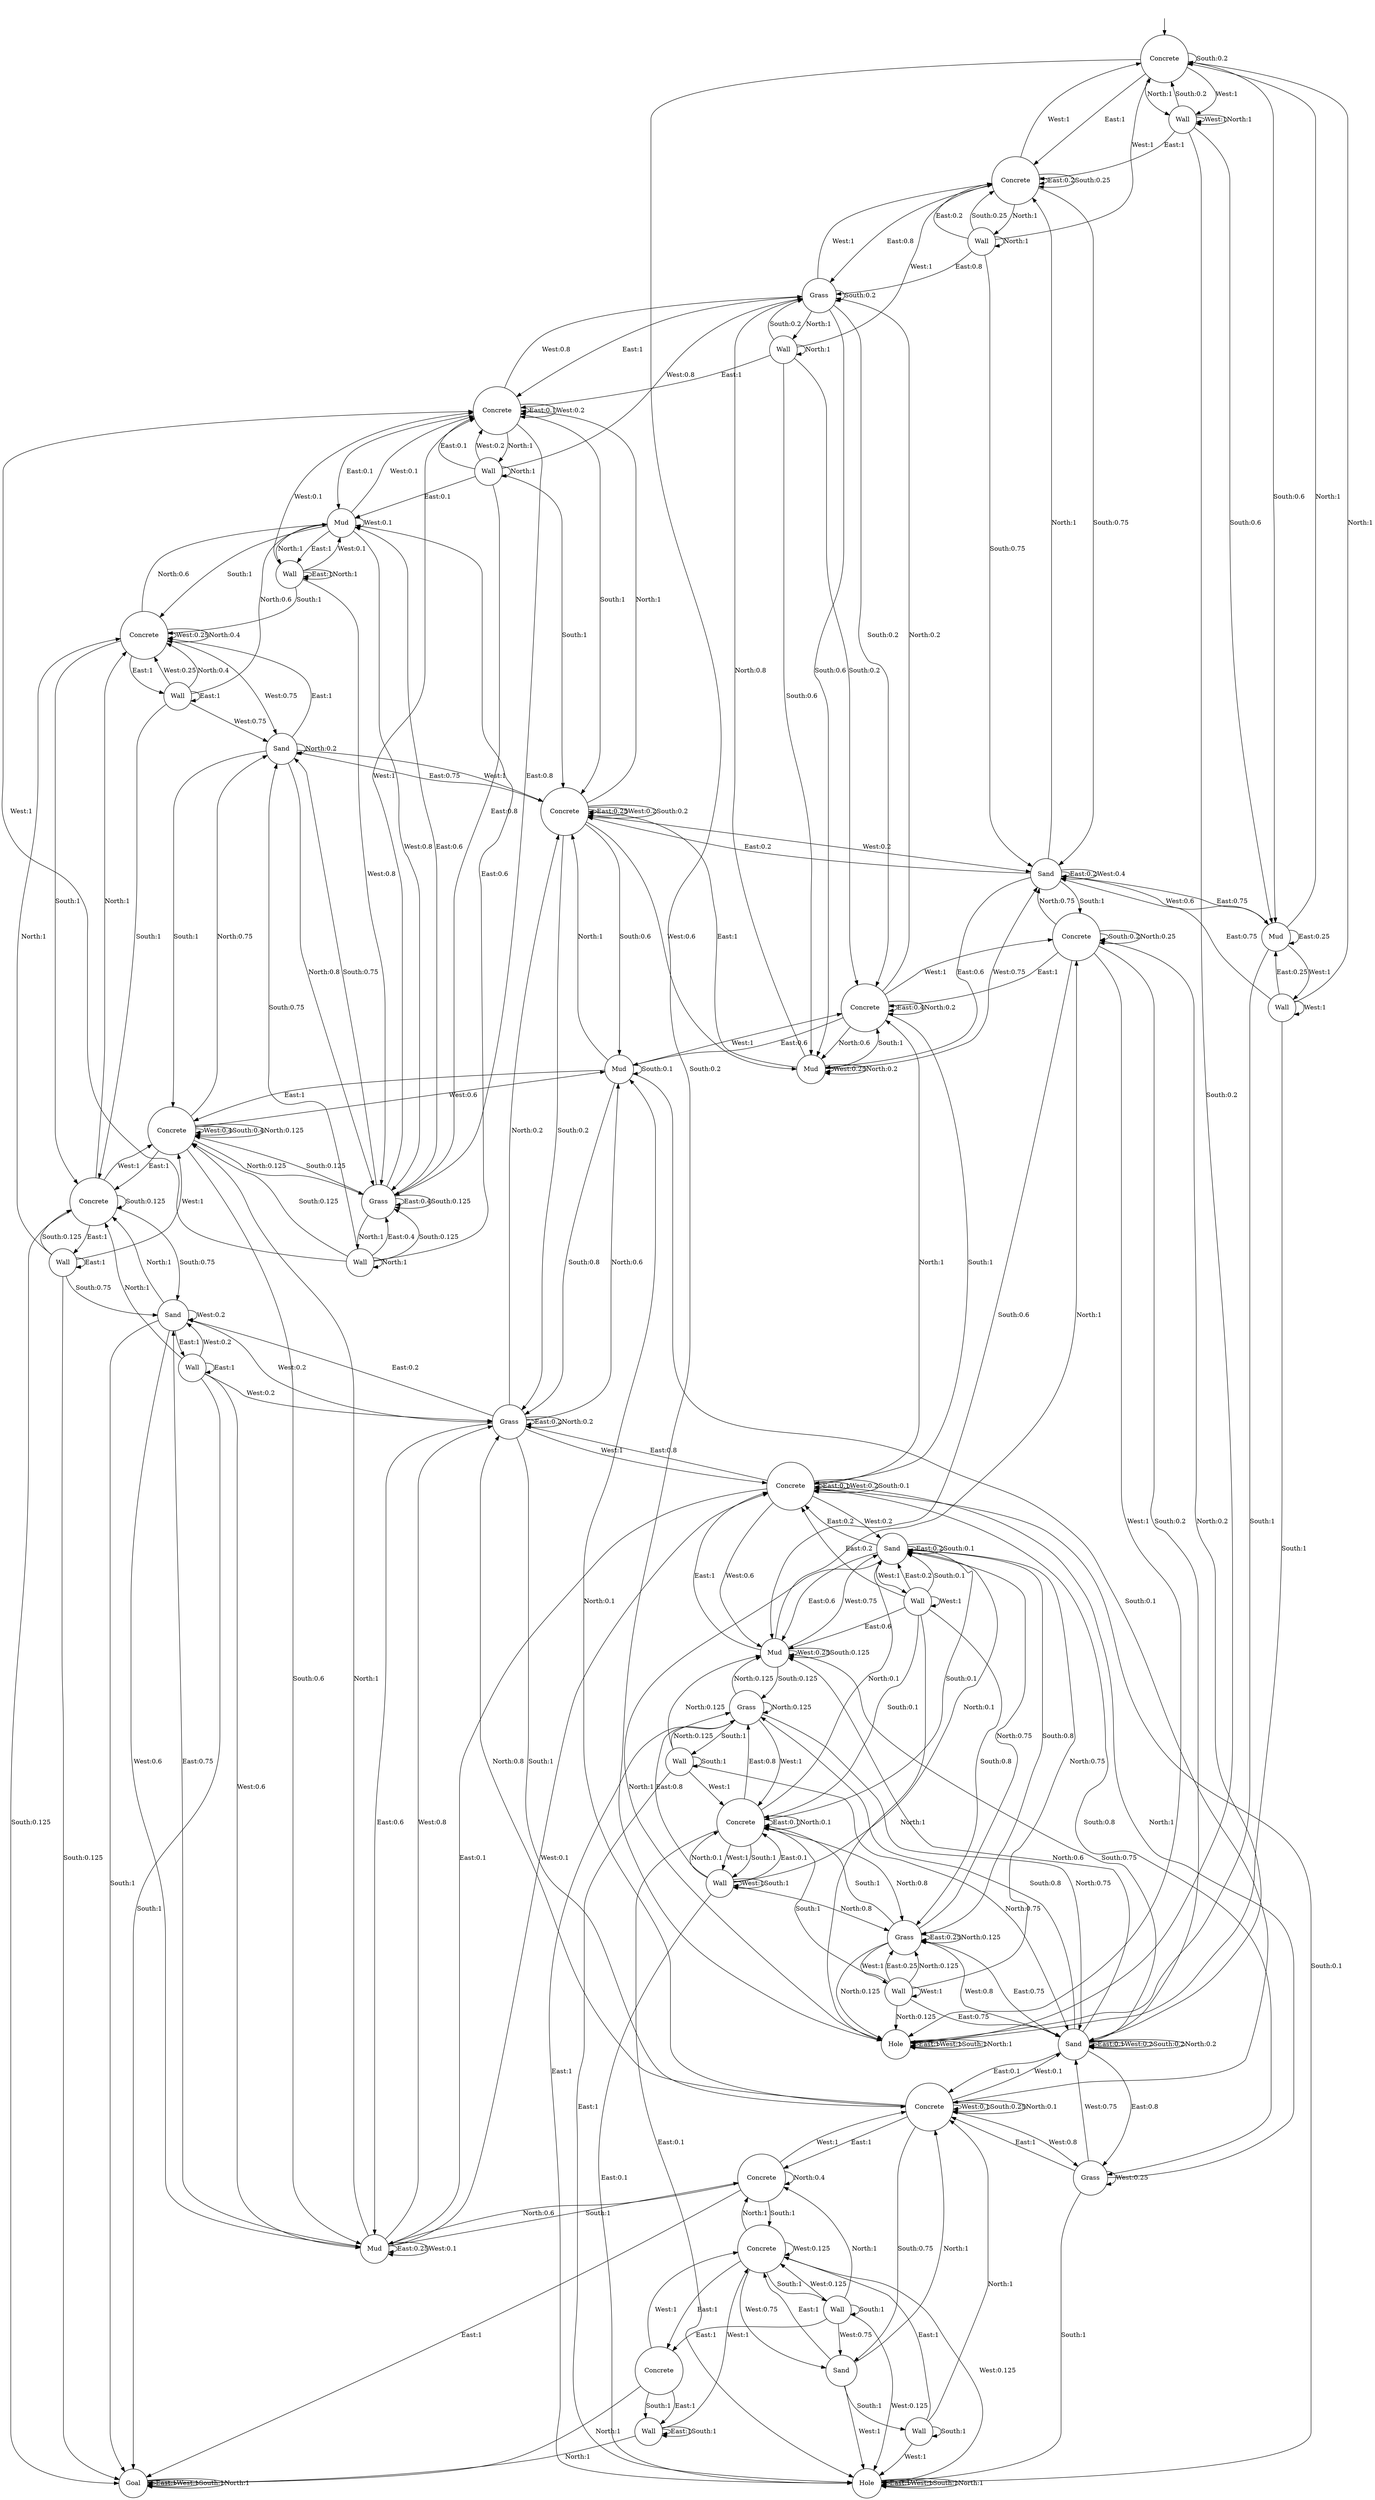 digraph g {
__start0 [label="" shape="none"];
0 [shape="circle" label="Concrete"];
1 [shape="circle" label="Wall"];
2 [shape="circle" label="Wall"];
3 [shape="circle" label="Mud"];
4 [shape="circle" label="Hole"];
5 [shape="circle" label="Wall"];
6 [shape="circle" label="Sand"];
7 [shape="circle" label="Wall"];
8 [shape="circle" label="Grass"];
9 [shape="circle" label="Concrete"];
10 [shape="circle" label="Wall"];
11 [shape="circle" label="Concrete"];
12 [shape="circle" label="Wall"];
13 [shape="circle" label="Sand"];
14 [shape="circle" label="Concrete"];
15 [shape="circle" label="Mud"];
16 [shape="circle" label="Sand"];
17 [shape="circle" label="Wall"];
18 [shape="circle" label="Grass"];
19 [shape="circle" label="Wall"];
20 [shape="circle" label="Grass"];
21 [shape="circle" label="Mud"];
22 [shape="circle" label="Concrete"];
23 [shape="circle" label="Concrete"];
24 [shape="circle" label="Grass"];
25 [shape="circle" label="Hole"];
26 [shape="circle" label="Concrete"];
27 [shape="circle" label="Wall"];
28 [shape="circle" label="Concrete"];
29 [shape="circle" label="Mud"];
30 [shape="circle" label="Grass"];
31 [shape="circle" label="Concrete"];
32 [shape="circle" label="Wall"];
33 [shape="circle" label="Sand"];
34 [shape="circle" label="Wall"];
35 [shape="circle" label="Grass"];
36 [shape="circle" label="Sand"];
37 [shape="circle" label="Concrete"];
38 [shape="circle" label="Mud"];
39 [shape="circle" label="Concrete"];
40 [shape="circle" label="Concrete"];
41 [shape="circle" label="Wall"];
42 [shape="circle" label="Wall"];
43 [shape="circle" label="Mud"];
44 [shape="circle" label="Concrete"];
45 [shape="circle" label="Wall"];
46 [shape="circle" label="Concrete"];
47 [shape="circle" label="Wall"];
48 [shape="circle" label="Wall"];
49 [shape="circle" label="Sand"];
50 [shape="circle" label="Goal"];
51 [shape="circle" label="Concrete"];
52 [shape="circle" label="Wall"];
0 -> 11 [label="East:1"];
0 -> 1 [label="West:1"];
0 -> 0 [label="South:0.2"];
0 -> 3 [label="South:0.6"];
0 -> 4 [label="South:0.2"];
0 -> 1 [label="North:1"];
1 -> 11 [label="East:1"];
1 -> 1 [label="West:1"];
1 -> 0 [label="South:0.2"];
1 -> 3 [label="South:0.6"];
1 -> 4 [label="South:0.2"];
1 -> 1 [label="North:1"];
2 -> 3 [label="East:0.25"];
2 -> 13 [label="East:0.75"];
2 -> 2 [label="West:1"];
2 -> 4 [label="South:1"];
2 -> 0 [label="North:1"];
3 -> 3 [label="East:0.25"];
3 -> 13 [label="East:0.75"];
3 -> 2 [label="West:1"];
3 -> 4 [label="South:1"];
3 -> 0 [label="North:1"];
4 -> 4 [label="East:1"];
4 -> 4 [label="West:1"];
4 -> 4 [label="South:1"];
4 -> 4 [label="North:1"];
5 -> 6 [label="East:0.2"];
5 -> 15 [label="East:0.6"];
5 -> 23 [label="East:0.2"];
5 -> 5 [label="West:1"];
5 -> 6 [label="South:0.1"];
5 -> 8 [label="South:0.8"];
5 -> 9 [label="South:0.1"];
5 -> 4 [label="North:1"];
6 -> 6 [label="East:0.2"];
6 -> 15 [label="East:0.6"];
6 -> 23 [label="East:0.2"];
6 -> 5 [label="West:1"];
6 -> 6 [label="South:0.1"];
6 -> 8 [label="South:0.8"];
6 -> 9 [label="South:0.1"];
6 -> 4 [label="North:1"];
7 -> 8 [label="East:0.25"];
7 -> 16 [label="East:0.75"];
7 -> 7 [label="West:1"];
7 -> 9 [label="South:1"];
7 -> 4 [label="North:0.125"];
7 -> 6 [label="North:0.75"];
7 -> 8 [label="North:0.125"];
8 -> 8 [label="East:0.25"];
8 -> 16 [label="East:0.75"];
8 -> 7 [label="West:1"];
8 -> 9 [label="South:1"];
8 -> 4 [label="North:0.125"];
8 -> 6 [label="North:0.75"];
8 -> 8 [label="North:0.125"];
9 -> 9 [label="East:0.1"];
9 -> 18 [label="East:0.8"];
9 -> 25 [label="East:0.1"];
9 -> 10 [label="West:1"];
9 -> 10 [label="South:1"];
9 -> 6 [label="North:0.1"];
9 -> 8 [label="North:0.8"];
9 -> 9 [label="North:0.1"];
10 -> 9 [label="East:0.1"];
10 -> 18 [label="East:0.8"];
10 -> 25 [label="East:0.1"];
10 -> 10 [label="West:1"];
10 -> 10 [label="South:1"];
10 -> 6 [label="North:0.1"];
10 -> 8 [label="North:0.8"];
10 -> 9 [label="North:0.1"];
11 -> 11 [label="East:0.2"];
11 -> 20 [label="East:0.8"];
11 -> 0 [label="West:1"];
11 -> 11 [label="South:0.25"];
11 -> 13 [label="South:0.75"];
11 -> 12 [label="North:1"];
12 -> 11 [label="East:0.2"];
12 -> 20 [label="East:0.8"];
12 -> 0 [label="West:1"];
12 -> 11 [label="South:0.25"];
12 -> 13 [label="South:0.75"];
12 -> 12 [label="North:1"];
13 -> 13 [label="East:0.2"];
13 -> 21 [label="East:0.6"];
13 -> 28 [label="East:0.2"];
13 -> 3 [label="West:0.6"];
13 -> 13 [label="West:0.4"];
13 -> 14 [label="South:1"];
13 -> 11 [label="North:1"];
14 -> 22 [label="East:1"];
14 -> 4 [label="West:1"];
14 -> 14 [label="South:0.2"];
14 -> 15 [label="South:0.6"];
14 -> 16 [label="South:0.2"];
14 -> 13 [label="North:0.75"];
14 -> 14 [label="North:0.25"];
15 -> 23 [label="East:1"];
15 -> 6 [label="West:0.75"];
15 -> 15 [label="West:0.25"];
15 -> 15 [label="South:0.125"];
15 -> 16 [label="South:0.75"];
15 -> 18 [label="South:0.125"];
15 -> 14 [label="North:1"];
16 -> 16 [label="East:0.1"];
16 -> 24 [label="East:0.8"];
16 -> 31 [label="East:0.1"];
16 -> 8 [label="West:0.8"];
16 -> 16 [label="West:0.2"];
16 -> 16 [label="South:0.2"];
16 -> 18 [label="South:0.8"];
16 -> 14 [label="North:0.2"];
16 -> 15 [label="North:0.6"];
16 -> 16 [label="North:0.2"];
17 -> 25 [label="East:1"];
17 -> 9 [label="West:1"];
17 -> 17 [label="South:1"];
17 -> 15 [label="North:0.125"];
17 -> 16 [label="North:0.75"];
17 -> 18 [label="North:0.125"];
18 -> 25 [label="East:1"];
18 -> 9 [label="West:1"];
18 -> 17 [label="South:1"];
18 -> 15 [label="North:0.125"];
18 -> 16 [label="North:0.75"];
18 -> 18 [label="North:0.125"];
19 -> 26 [label="East:1"];
19 -> 11 [label="West:1"];
19 -> 20 [label="South:0.2"];
19 -> 21 [label="South:0.6"];
19 -> 22 [label="South:0.2"];
19 -> 19 [label="North:1"];
20 -> 26 [label="East:1"];
20 -> 11 [label="West:1"];
20 -> 20 [label="South:0.2"];
20 -> 21 [label="South:0.6"];
20 -> 22 [label="South:0.2"];
20 -> 19 [label="North:1"];
21 -> 28 [label="East:1"];
21 -> 13 [label="West:0.75"];
21 -> 21 [label="West:0.25"];
21 -> 22 [label="South:1"];
21 -> 20 [label="North:0.8"];
21 -> 21 [label="North:0.2"];
22 -> 22 [label="East:0.4"];
22 -> 29 [label="East:0.6"];
22 -> 14 [label="West:1"];
22 -> 23 [label="South:1"];
22 -> 20 [label="North:0.2"];
22 -> 21 [label="North:0.6"];
22 -> 22 [label="North:0.2"];
23 -> 23 [label="East:0.1"];
23 -> 30 [label="East:0.8"];
23 -> 38 [label="East:0.1"];
23 -> 6 [label="West:0.2"];
23 -> 15 [label="West:0.6"];
23 -> 23 [label="West:0.2"];
23 -> 23 [label="South:0.1"];
23 -> 24 [label="South:0.8"];
23 -> 25 [label="South:0.1"];
23 -> 22 [label="North:1"];
24 -> 31 [label="East:1"];
24 -> 16 [label="West:0.75"];
24 -> 24 [label="West:0.25"];
24 -> 25 [label="South:1"];
24 -> 23 [label="North:1"];
25 -> 25 [label="East:1"];
25 -> 25 [label="West:1"];
25 -> 25 [label="South:1"];
25 -> 25 [label="North:1"];
26 -> 26 [label="East:0.1"];
26 -> 35 [label="East:0.8"];
26 -> 43 [label="East:0.1"];
26 -> 20 [label="West:0.8"];
26 -> 26 [label="West:0.2"];
26 -> 28 [label="South:1"];
26 -> 27 [label="North:1"];
27 -> 26 [label="East:0.1"];
27 -> 35 [label="East:0.8"];
27 -> 43 [label="East:0.1"];
27 -> 20 [label="West:0.8"];
27 -> 26 [label="West:0.2"];
27 -> 28 [label="South:1"];
27 -> 27 [label="North:1"];
28 -> 28 [label="East:0.25"];
28 -> 36 [label="East:0.75"];
28 -> 13 [label="West:0.2"];
28 -> 21 [label="West:0.6"];
28 -> 28 [label="West:0.2"];
28 -> 28 [label="South:0.2"];
28 -> 29 [label="South:0.6"];
28 -> 30 [label="South:0.2"];
28 -> 26 [label="North:1"];
29 -> 37 [label="East:1"];
29 -> 22 [label="West:1"];
29 -> 29 [label="South:0.1"];
29 -> 30 [label="South:0.8"];
29 -> 31 [label="South:0.1"];
29 -> 28 [label="North:1"];
30 -> 30 [label="East:0.2"];
30 -> 38 [label="East:0.6"];
30 -> 49 [label="East:0.2"];
30 -> 23 [label="West:1"];
30 -> 31 [label="South:1"];
30 -> 28 [label="North:0.2"];
30 -> 29 [label="North:0.6"];
30 -> 30 [label="North:0.2"];
31 -> 39 [label="East:1"];
31 -> 16 [label="West:0.1"];
31 -> 24 [label="West:0.8"];
31 -> 31 [label="West:0.1"];
31 -> 31 [label="South:0.25"];
31 -> 33 [label="South:0.75"];
31 -> 29 [label="North:0.1"];
31 -> 30 [label="North:0.8"];
31 -> 31 [label="North:0.1"];
32 -> 40 [label="East:1"];
32 -> 25 [label="West:1"];
32 -> 32 [label="South:1"];
32 -> 31 [label="North:1"];
33 -> 40 [label="East:1"];
33 -> 25 [label="West:1"];
33 -> 32 [label="South:1"];
33 -> 31 [label="North:1"];
34 -> 35 [label="East:0.4"];
34 -> 43 [label="East:0.6"];
34 -> 26 [label="West:1"];
34 -> 35 [label="South:0.125"];
34 -> 36 [label="South:0.75"];
34 -> 37 [label="South:0.125"];
34 -> 34 [label="North:1"];
35 -> 35 [label="East:0.4"];
35 -> 43 [label="East:0.6"];
35 -> 26 [label="West:1"];
35 -> 35 [label="South:0.125"];
35 -> 36 [label="South:0.75"];
35 -> 37 [label="South:0.125"];
35 -> 34 [label="North:1"];
36 -> 44 [label="East:1"];
36 -> 28 [label="West:1"];
36 -> 37 [label="South:1"];
36 -> 35 [label="North:0.8"];
36 -> 36 [label="North:0.2"];
37 -> 46 [label="East:1"];
37 -> 29 [label="West:0.6"];
37 -> 37 [label="West:0.4"];
37 -> 37 [label="South:0.4"];
37 -> 38 [label="South:0.6"];
37 -> 35 [label="North:0.125"];
37 -> 36 [label="North:0.75"];
37 -> 37 [label="North:0.125"];
38 -> 38 [label="East:0.25"];
38 -> 49 [label="East:0.75"];
38 -> 23 [label="West:0.1"];
38 -> 30 [label="West:0.8"];
38 -> 38 [label="West:0.1"];
38 -> 39 [label="South:1"];
38 -> 37 [label="North:1"];
39 -> 50 [label="East:1"];
39 -> 31 [label="West:1"];
39 -> 40 [label="South:1"];
39 -> 38 [label="North:0.6"];
39 -> 39 [label="North:0.4"];
40 -> 51 [label="East:1"];
40 -> 25 [label="West:0.125"];
40 -> 33 [label="West:0.75"];
40 -> 40 [label="West:0.125"];
40 -> 41 [label="South:1"];
40 -> 39 [label="North:1"];
41 -> 51 [label="East:1"];
41 -> 25 [label="West:0.125"];
41 -> 33 [label="West:0.75"];
41 -> 40 [label="West:0.125"];
41 -> 41 [label="South:1"];
41 -> 39 [label="North:1"];
42 -> 42 [label="East:1"];
42 -> 26 [label="West:0.1"];
42 -> 35 [label="West:0.8"];
42 -> 43 [label="West:0.1"];
42 -> 44 [label="South:1"];
42 -> 42 [label="North:1"];
43 -> 42 [label="East:1"];
43 -> 26 [label="West:0.1"];
43 -> 35 [label="West:0.8"];
43 -> 43 [label="West:0.1"];
43 -> 44 [label="South:1"];
43 -> 42 [label="North:1"];
44 -> 45 [label="East:1"];
44 -> 36 [label="West:0.75"];
44 -> 44 [label="West:0.25"];
44 -> 46 [label="South:1"];
44 -> 43 [label="North:0.6"];
44 -> 44 [label="North:0.4"];
45 -> 45 [label="East:1"];
45 -> 36 [label="West:0.75"];
45 -> 44 [label="West:0.25"];
45 -> 46 [label="South:1"];
45 -> 43 [label="North:0.6"];
45 -> 44 [label="North:0.4"];
46 -> 47 [label="East:1"];
46 -> 37 [label="West:1"];
46 -> 46 [label="South:0.125"];
46 -> 49 [label="South:0.75"];
46 -> 50 [label="South:0.125"];
46 -> 44 [label="North:1"];
47 -> 47 [label="East:1"];
47 -> 37 [label="West:1"];
47 -> 46 [label="South:0.125"];
47 -> 49 [label="South:0.75"];
47 -> 50 [label="South:0.125"];
47 -> 44 [label="North:1"];
48 -> 48 [label="East:1"];
48 -> 30 [label="West:0.2"];
48 -> 38 [label="West:0.6"];
48 -> 49 [label="West:0.2"];
48 -> 50 [label="South:1"];
48 -> 46 [label="North:1"];
49 -> 48 [label="East:1"];
49 -> 30 [label="West:0.2"];
49 -> 38 [label="West:0.6"];
49 -> 49 [label="West:0.2"];
49 -> 50 [label="South:1"];
49 -> 46 [label="North:1"];
50 -> 50 [label="East:1"];
50 -> 50 [label="West:1"];
50 -> 50 [label="South:1"];
50 -> 50 [label="North:1"];
51 -> 52 [label="East:1"];
51 -> 40 [label="West:1"];
51 -> 52 [label="South:1"];
51 -> 50 [label="North:1"];
52 -> 52 [label="East:1"];
52 -> 40 [label="West:1"];
52 -> 52 [label="South:1"];
52 -> 50 [label="North:1"];
__start0 -> 0;
}
